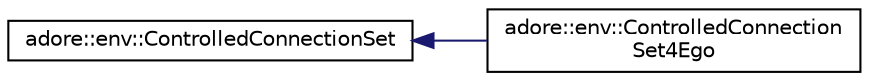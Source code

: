 digraph "Graphical Class Hierarchy"
{
 // LATEX_PDF_SIZE
  edge [fontname="Helvetica",fontsize="10",labelfontname="Helvetica",labelfontsize="10"];
  node [fontname="Helvetica",fontsize="10",shape=record];
  rankdir="LR";
  Node0 [label="adore::env::ControlledConnectionSet",height=0.2,width=0.4,color="black", fillcolor="white", style="filled",URL="$classadore_1_1env_1_1ControlledConnectionSet.html",tooltip=" "];
  Node0 -> Node1 [dir="back",color="midnightblue",fontsize="10",style="solid",fontname="Helvetica"];
  Node1 [label="adore::env::ControlledConnection\lSet4Ego",height=0.2,width=0.4,color="black", fillcolor="white", style="filled",URL="$classadore_1_1env_1_1ControlledConnectionSet4Ego.html",tooltip="Specialization of ControlledConnectionSet: Filters connections in range of ego."];
}
